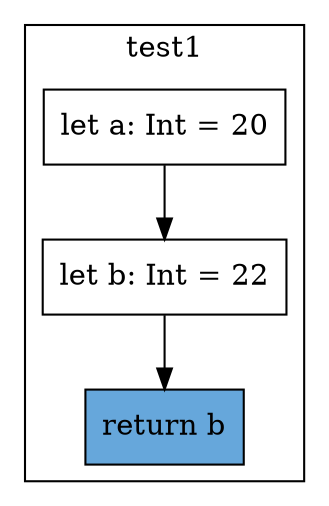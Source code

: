 digraph "never-accessed-7" {
    node [shape=box];
    subgraph "cluster_test1" {
        label="test1";
        "test1_141" [label="let a: Int = 20"];
        "test1_142" [label="let b: Int = 22"];
        "test1_144" [label="return b",style=filled,fillcolor="#66A7DB"];
        "test1_141" -> "test1_142";
        "test1_142" -> "test1_144";
    }
}
